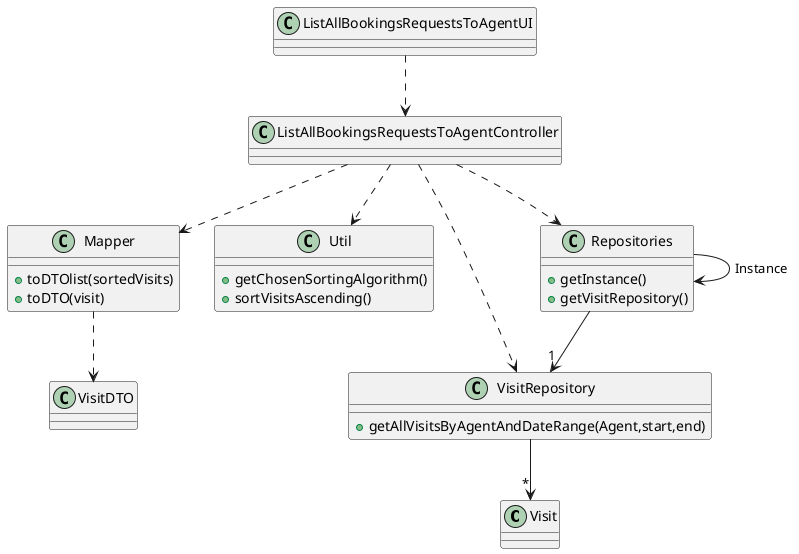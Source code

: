 @startuml

class Visit {
  
}

class Mapper {
  
    +toDTOlist(sortedVisits)
    +toDTO(visit)

}

class VisitDTO {
  
}

class Util {
  
    +getChosenSortingAlgorithm()
    +sortVisitsAscending()

}


class ListAllBookingsRequestsToAgentUI {

    

}

class ListAllBookingsRequestsToAgentController {

  
}

class VisitRepository {

    +getAllVisitsByAgentAndDateRange(Agent,start,end)
    
}




class Repositories {

    +getInstance()
    +getVisitRepository()

}


ListAllBookingsRequestsToAgentUI -[dashed]-> ListAllBookingsRequestsToAgentController
ListAllBookingsRequestsToAgentController-[dashed]-> Repositories
ListAllBookingsRequestsToAgentController-[dashed]-> VisitRepository
ListAllBookingsRequestsToAgentController-[dashed]-> Mapper
ListAllBookingsRequestsToAgentController-[dashed]-> Util
Mapper -[dashed]-> VisitDTO


VisitRepository -down-> "*" Visit

Repositories --> Repositories: Instance

Repositories -->"1" VisitRepository






@enduml